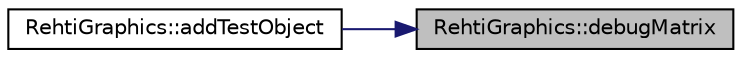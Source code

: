digraph "RehtiGraphics::debugMatrix"
{
 // LATEX_PDF_SIZE
  edge [fontname="Helvetica",fontsize="10",labelfontname="Helvetica",labelfontsize="10"];
  node [fontname="Helvetica",fontsize="10",shape=record];
  rankdir="RL";
  Node1 [label="RehtiGraphics::debugMatrix",height=0.2,width=0.4,color="black", fillcolor="grey75", style="filled", fontcolor="black",tooltip="Prints out a matrix."];
  Node1 -> Node2 [dir="back",color="midnightblue",fontsize="10",style="solid",fontname="Helvetica"];
  Node2 [label="RehtiGraphics::addTestObject",height=0.2,width=0.4,color="black", fillcolor="white", style="filled",URL="$classRehtiGraphics.html#aee9717d7bdb276ed3b0be0775c00e24c",tooltip="Adds a test cube for testing purposes."];
}
